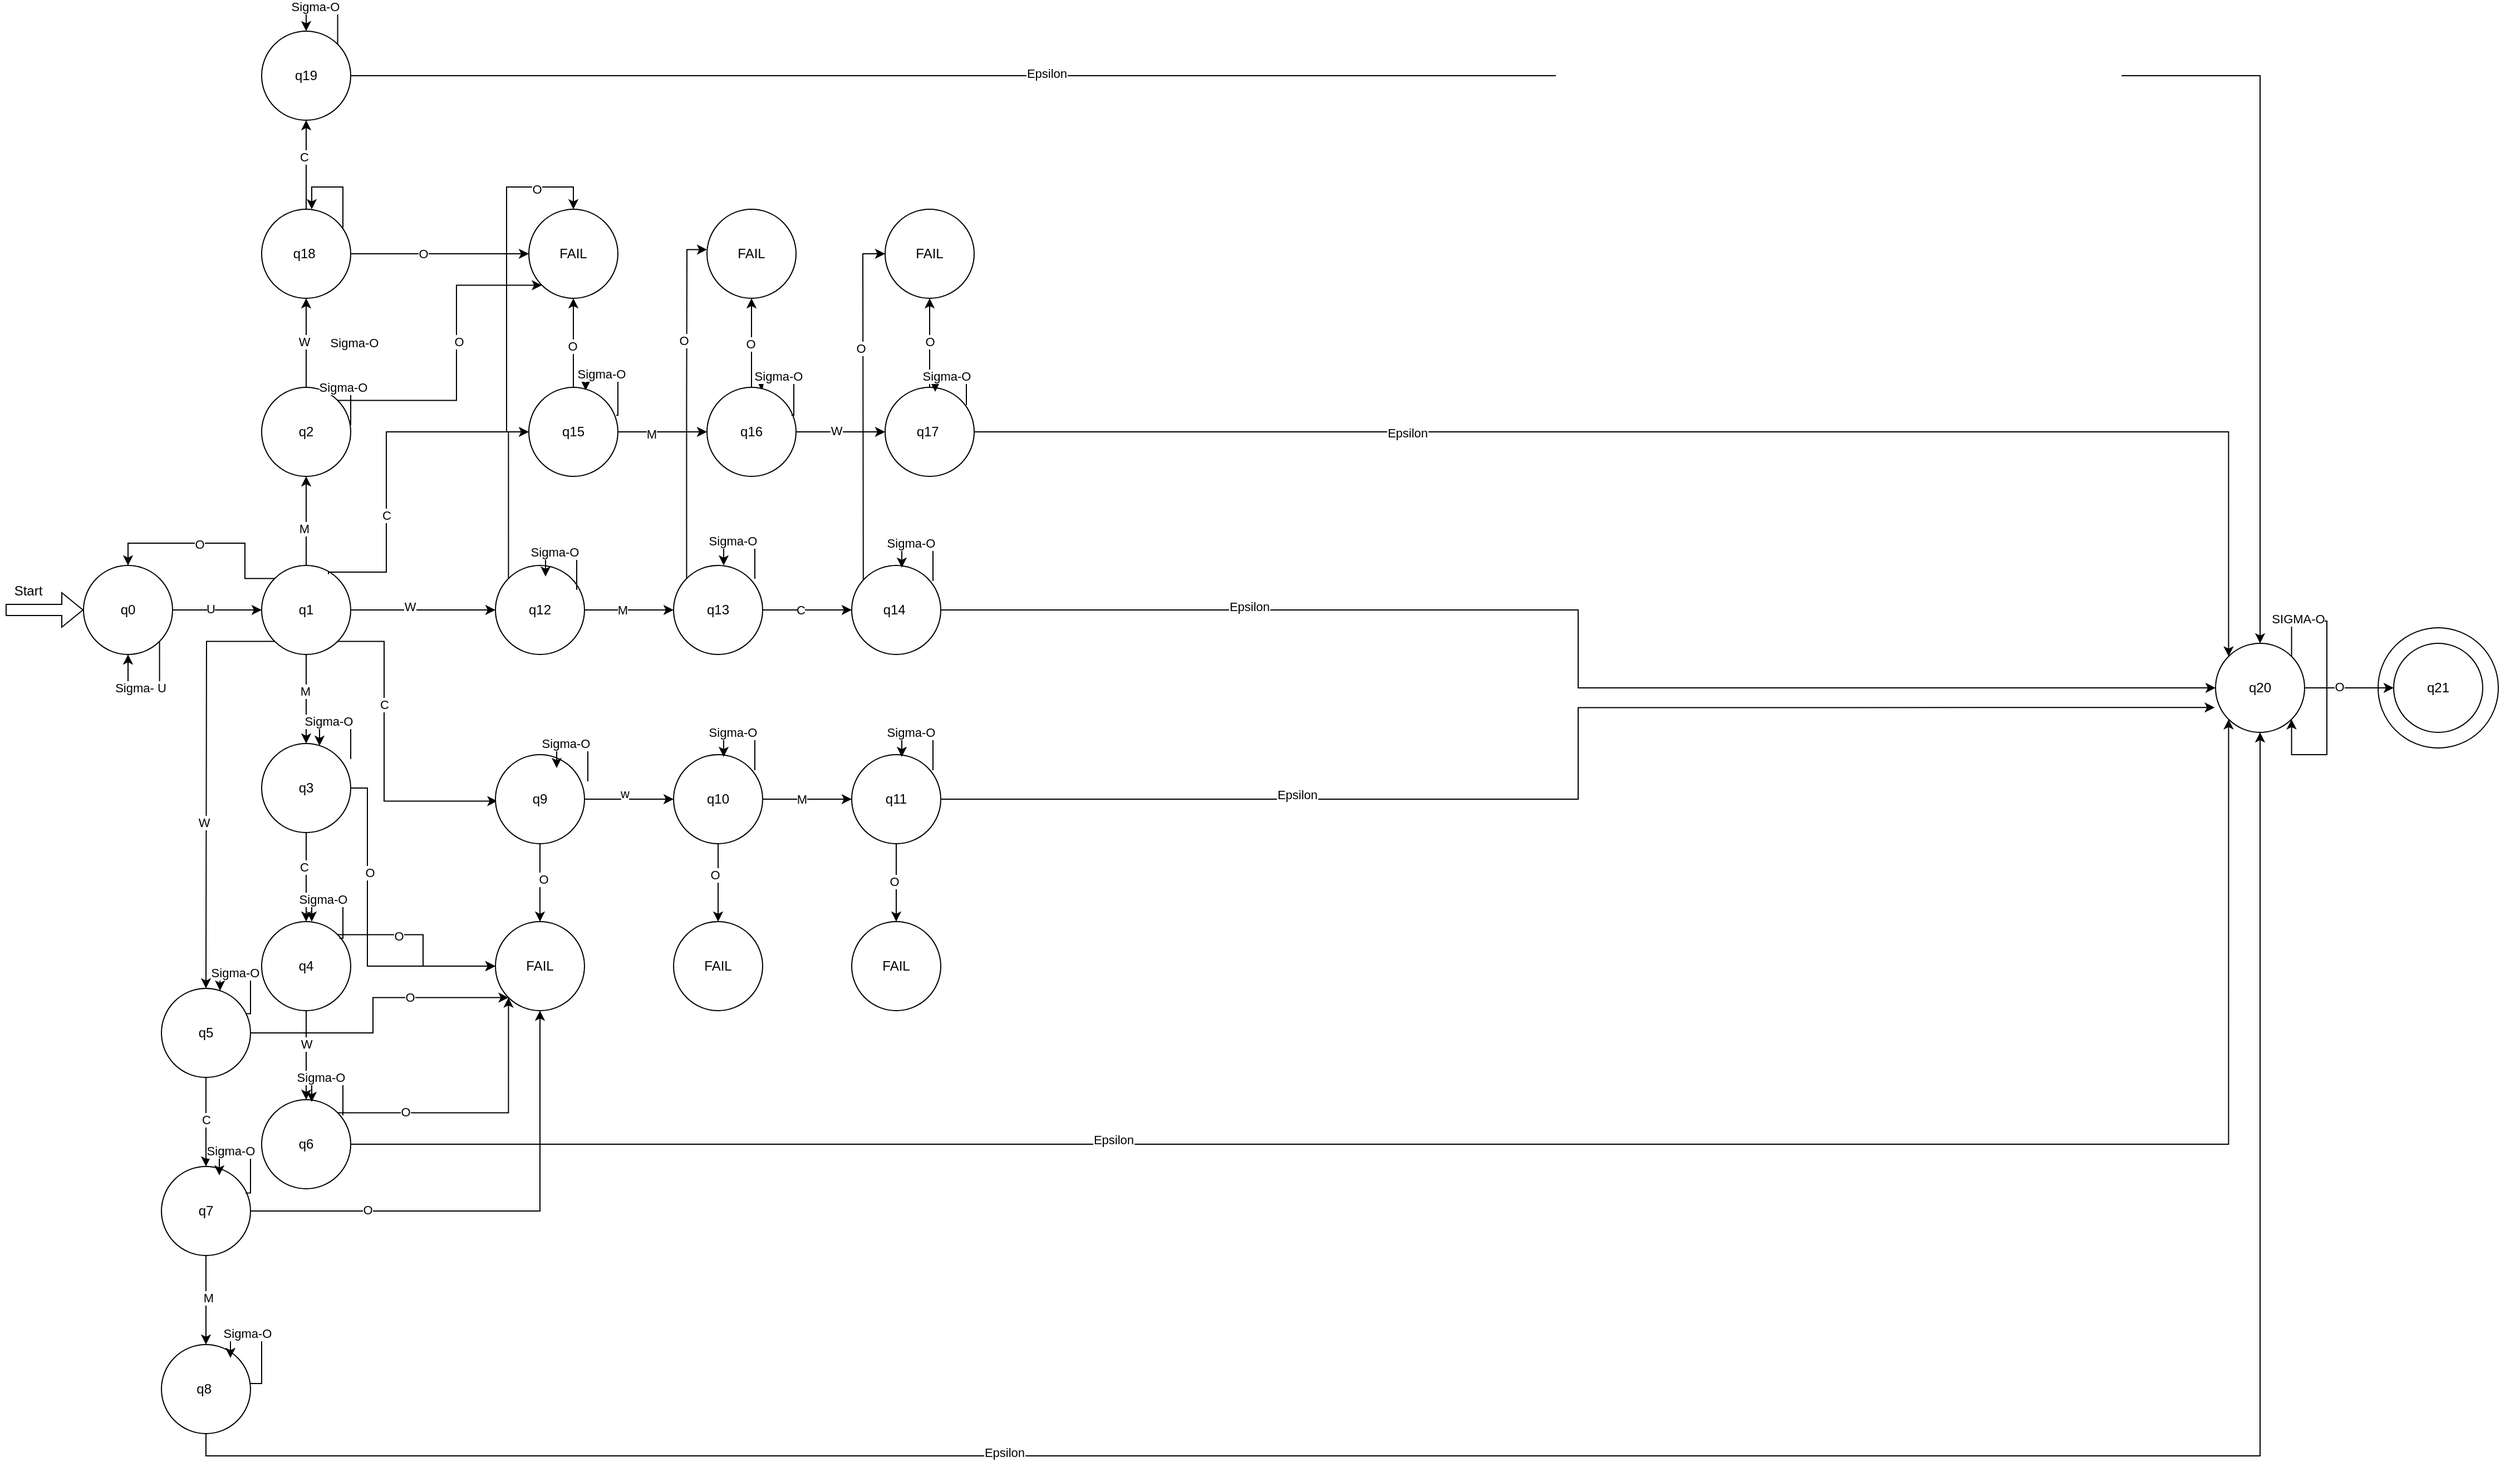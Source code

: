 <mxfile version="21.8.1" type="device">
  <diagram name="Page-1" id="WxhNArQhoEFWM4Mbvrin">
    <mxGraphModel dx="3500" dy="1887" grid="1" gridSize="10" guides="1" tooltips="1" connect="1" arrows="1" fold="1" page="1" pageScale="1" pageWidth="3300" pageHeight="4681" math="0" shadow="0">
      <root>
        <mxCell id="0" />
        <mxCell id="1" parent="0" />
        <mxCell id="iW7-zxRLfLR2xyhtsmo3-79" value="" style="ellipse;whiteSpace=wrap;html=1;" vertex="1" parent="1">
          <mxGeometry x="2646" y="906" width="108" height="108" as="geometry" />
        </mxCell>
        <mxCell id="iW7-zxRLfLR2xyhtsmo3-5" value="" style="edgeStyle=orthogonalEdgeStyle;rounded=0;orthogonalLoop=1;jettySize=auto;html=1;" edge="1" parent="1" source="iW7-zxRLfLR2xyhtsmo3-1" target="iW7-zxRLfLR2xyhtsmo3-4">
          <mxGeometry relative="1" as="geometry" />
        </mxCell>
        <mxCell id="iW7-zxRLfLR2xyhtsmo3-6" value="U" style="edgeLabel;html=1;align=center;verticalAlign=middle;resizable=0;points=[];" vertex="1" connectable="0" parent="iW7-zxRLfLR2xyhtsmo3-5">
          <mxGeometry x="-0.167" y="1" relative="1" as="geometry">
            <mxPoint as="offset" />
          </mxGeometry>
        </mxCell>
        <mxCell id="iW7-zxRLfLR2xyhtsmo3-1" value="q0" style="ellipse;whiteSpace=wrap;html=1;aspect=fixed;" vertex="1" parent="1">
          <mxGeometry x="585" y="850" width="80" height="80" as="geometry" />
        </mxCell>
        <mxCell id="iW7-zxRLfLR2xyhtsmo3-2" value="" style="shape=flexArrow;endArrow=classic;html=1;rounded=0;" edge="1" parent="1">
          <mxGeometry width="50" height="50" relative="1" as="geometry">
            <mxPoint x="515" y="890" as="sourcePoint" />
            <mxPoint x="585" y="890" as="targetPoint" />
          </mxGeometry>
        </mxCell>
        <mxCell id="iW7-zxRLfLR2xyhtsmo3-3" value="Start" style="text;html=1;align=center;verticalAlign=middle;resizable=0;points=[];autosize=1;strokeColor=none;fillColor=none;" vertex="1" parent="1">
          <mxGeometry x="510" y="858" width="50" height="30" as="geometry" />
        </mxCell>
        <mxCell id="iW7-zxRLfLR2xyhtsmo3-9" value="" style="edgeStyle=orthogonalEdgeStyle;rounded=0;orthogonalLoop=1;jettySize=auto;html=1;" edge="1" parent="1" source="iW7-zxRLfLR2xyhtsmo3-4" target="iW7-zxRLfLR2xyhtsmo3-8">
          <mxGeometry relative="1" as="geometry" />
        </mxCell>
        <mxCell id="iW7-zxRLfLR2xyhtsmo3-10" value="M" style="edgeLabel;html=1;align=center;verticalAlign=middle;resizable=0;points=[];" vertex="1" connectable="0" parent="iW7-zxRLfLR2xyhtsmo3-9">
          <mxGeometry x="-0.167" y="2" relative="1" as="geometry">
            <mxPoint as="offset" />
          </mxGeometry>
        </mxCell>
        <mxCell id="iW7-zxRLfLR2xyhtsmo3-12" value="" style="edgeStyle=orthogonalEdgeStyle;rounded=0;orthogonalLoop=1;jettySize=auto;html=1;" edge="1" parent="1" source="iW7-zxRLfLR2xyhtsmo3-4" target="iW7-zxRLfLR2xyhtsmo3-11">
          <mxGeometry relative="1" as="geometry" />
        </mxCell>
        <mxCell id="iW7-zxRLfLR2xyhtsmo3-13" value="M" style="edgeLabel;html=1;align=center;verticalAlign=middle;resizable=0;points=[];" vertex="1" connectable="0" parent="iW7-zxRLfLR2xyhtsmo3-12">
          <mxGeometry x="-0.175" y="-1" relative="1" as="geometry">
            <mxPoint as="offset" />
          </mxGeometry>
        </mxCell>
        <mxCell id="iW7-zxRLfLR2xyhtsmo3-14" style="edgeStyle=orthogonalEdgeStyle;rounded=0;orthogonalLoop=1;jettySize=auto;html=1;exitX=1;exitY=1;exitDx=0;exitDy=0;" edge="1" parent="1" source="iW7-zxRLfLR2xyhtsmo3-4">
          <mxGeometry relative="1" as="geometry">
            <mxPoint x="956.72" y="1061.72" as="targetPoint" />
            <mxPoint x="895.004" y="970.004" as="sourcePoint" />
            <Array as="points">
              <mxPoint x="855" y="918" />
              <mxPoint x="855" y="1062" />
            </Array>
          </mxGeometry>
        </mxCell>
        <mxCell id="iW7-zxRLfLR2xyhtsmo3-15" value="C" style="edgeLabel;html=1;align=center;verticalAlign=middle;resizable=0;points=[];" vertex="1" connectable="0" parent="iW7-zxRLfLR2xyhtsmo3-14">
          <mxGeometry x="-0.316" relative="1" as="geometry">
            <mxPoint as="offset" />
          </mxGeometry>
        </mxCell>
        <mxCell id="iW7-zxRLfLR2xyhtsmo3-20" style="edgeStyle=orthogonalEdgeStyle;rounded=0;orthogonalLoop=1;jettySize=auto;html=1;exitX=1;exitY=0.5;exitDx=0;exitDy=0;" edge="1" parent="1" source="iW7-zxRLfLR2xyhtsmo3-4">
          <mxGeometry relative="1" as="geometry">
            <mxPoint x="955" y="890" as="targetPoint" />
          </mxGeometry>
        </mxCell>
        <mxCell id="iW7-zxRLfLR2xyhtsmo3-21" value="W" style="edgeLabel;html=1;align=center;verticalAlign=middle;resizable=0;points=[];" vertex="1" connectable="0" parent="iW7-zxRLfLR2xyhtsmo3-20">
          <mxGeometry x="-0.185" y="3" relative="1" as="geometry">
            <mxPoint as="offset" />
          </mxGeometry>
        </mxCell>
        <mxCell id="iW7-zxRLfLR2xyhtsmo3-23" style="edgeStyle=orthogonalEdgeStyle;rounded=0;orthogonalLoop=1;jettySize=auto;html=1;exitX=0;exitY=1;exitDx=0;exitDy=0;" edge="1" parent="1" source="iW7-zxRLfLR2xyhtsmo3-4">
          <mxGeometry relative="1" as="geometry">
            <mxPoint x="695" y="1230" as="targetPoint" />
          </mxGeometry>
        </mxCell>
        <mxCell id="iW7-zxRLfLR2xyhtsmo3-25" value="W" style="edgeLabel;html=1;align=center;verticalAlign=middle;resizable=0;points=[];" vertex="1" connectable="0" parent="iW7-zxRLfLR2xyhtsmo3-23">
          <mxGeometry x="0.2" y="-2" relative="1" as="geometry">
            <mxPoint as="offset" />
          </mxGeometry>
        </mxCell>
        <mxCell id="iW7-zxRLfLR2xyhtsmo3-96" style="edgeStyle=orthogonalEdgeStyle;rounded=0;orthogonalLoop=1;jettySize=auto;html=1;exitX=0;exitY=0;exitDx=0;exitDy=0;entryX=0.5;entryY=0;entryDx=0;entryDy=0;" edge="1" parent="1" source="iW7-zxRLfLR2xyhtsmo3-4" target="iW7-zxRLfLR2xyhtsmo3-1">
          <mxGeometry relative="1" as="geometry">
            <Array as="points">
              <mxPoint x="730" y="862" />
              <mxPoint x="730" y="830" />
              <mxPoint x="625" y="830" />
            </Array>
          </mxGeometry>
        </mxCell>
        <mxCell id="iW7-zxRLfLR2xyhtsmo3-97" value="O" style="edgeLabel;html=1;align=center;verticalAlign=middle;resizable=0;points=[];" vertex="1" connectable="0" parent="iW7-zxRLfLR2xyhtsmo3-96">
          <mxGeometry x="0.083" y="1" relative="1" as="geometry">
            <mxPoint as="offset" />
          </mxGeometry>
        </mxCell>
        <mxCell id="iW7-zxRLfLR2xyhtsmo3-4" value="q1" style="ellipse;whiteSpace=wrap;html=1;" vertex="1" parent="1">
          <mxGeometry x="745" y="850" width="80" height="80" as="geometry" />
        </mxCell>
        <mxCell id="iW7-zxRLfLR2xyhtsmo3-45" value="" style="edgeStyle=orthogonalEdgeStyle;rounded=0;orthogonalLoop=1;jettySize=auto;html=1;" edge="1" parent="1" source="iW7-zxRLfLR2xyhtsmo3-8" target="iW7-zxRLfLR2xyhtsmo3-44">
          <mxGeometry relative="1" as="geometry" />
        </mxCell>
        <mxCell id="iW7-zxRLfLR2xyhtsmo3-46" value="W" style="edgeLabel;html=1;align=center;verticalAlign=middle;resizable=0;points=[];" vertex="1" connectable="0" parent="iW7-zxRLfLR2xyhtsmo3-45">
          <mxGeometry x="0.031" y="2" relative="1" as="geometry">
            <mxPoint as="offset" />
          </mxGeometry>
        </mxCell>
        <mxCell id="iW7-zxRLfLR2xyhtsmo3-107" style="edgeStyle=orthogonalEdgeStyle;rounded=0;orthogonalLoop=1;jettySize=auto;html=1;exitX=1;exitY=0;exitDx=0;exitDy=0;entryX=0;entryY=1;entryDx=0;entryDy=0;" edge="1" parent="1" source="iW7-zxRLfLR2xyhtsmo3-8" target="iW7-zxRLfLR2xyhtsmo3-104">
          <mxGeometry relative="1" as="geometry">
            <Array as="points">
              <mxPoint x="920" y="702" />
              <mxPoint x="920" y="598" />
            </Array>
          </mxGeometry>
        </mxCell>
        <mxCell id="iW7-zxRLfLR2xyhtsmo3-108" value="O" style="edgeLabel;html=1;align=center;verticalAlign=middle;resizable=0;points=[];" vertex="1" connectable="0" parent="iW7-zxRLfLR2xyhtsmo3-107">
          <mxGeometry x="0.114" y="-2" relative="1" as="geometry">
            <mxPoint as="offset" />
          </mxGeometry>
        </mxCell>
        <mxCell id="iW7-zxRLfLR2xyhtsmo3-8" value="q2" style="ellipse;whiteSpace=wrap;html=1;" vertex="1" parent="1">
          <mxGeometry x="745" y="690" width="80" height="80" as="geometry" />
        </mxCell>
        <mxCell id="iW7-zxRLfLR2xyhtsmo3-39" value="" style="edgeStyle=orthogonalEdgeStyle;rounded=0;orthogonalLoop=1;jettySize=auto;html=1;" edge="1" parent="1" source="iW7-zxRLfLR2xyhtsmo3-11" target="iW7-zxRLfLR2xyhtsmo3-38">
          <mxGeometry relative="1" as="geometry" />
        </mxCell>
        <mxCell id="iW7-zxRLfLR2xyhtsmo3-40" value="C" style="edgeLabel;html=1;align=center;verticalAlign=middle;resizable=0;points=[];" vertex="1" connectable="0" parent="iW7-zxRLfLR2xyhtsmo3-39">
          <mxGeometry x="-0.225" y="-2" relative="1" as="geometry">
            <mxPoint as="offset" />
          </mxGeometry>
        </mxCell>
        <mxCell id="iW7-zxRLfLR2xyhtsmo3-86" style="edgeStyle=orthogonalEdgeStyle;rounded=0;orthogonalLoop=1;jettySize=auto;html=1;exitX=1;exitY=0.5;exitDx=0;exitDy=0;entryX=0;entryY=0.5;entryDx=0;entryDy=0;" edge="1" parent="1" source="iW7-zxRLfLR2xyhtsmo3-11" target="iW7-zxRLfLR2xyhtsmo3-83">
          <mxGeometry relative="1" as="geometry">
            <Array as="points">
              <mxPoint x="840" y="1050" />
              <mxPoint x="840" y="1210" />
            </Array>
          </mxGeometry>
        </mxCell>
        <mxCell id="iW7-zxRLfLR2xyhtsmo3-87" value="O" style="edgeLabel;html=1;align=center;verticalAlign=middle;resizable=0;points=[];" vertex="1" connectable="0" parent="iW7-zxRLfLR2xyhtsmo3-86">
          <mxGeometry x="-0.373" y="2" relative="1" as="geometry">
            <mxPoint as="offset" />
          </mxGeometry>
        </mxCell>
        <mxCell id="iW7-zxRLfLR2xyhtsmo3-11" value="q3" style="ellipse;whiteSpace=wrap;html=1;" vertex="1" parent="1">
          <mxGeometry x="745" y="1010" width="80" height="80" as="geometry" />
        </mxCell>
        <mxCell id="iW7-zxRLfLR2xyhtsmo3-16" style="edgeStyle=orthogonalEdgeStyle;rounded=0;orthogonalLoop=1;jettySize=auto;html=1;exitX=1;exitY=0;exitDx=0;exitDy=0;" edge="1" parent="1">
          <mxGeometry relative="1" as="geometry">
            <mxPoint x="985" y="730" as="targetPoint" />
            <mxPoint x="805.004" y="857.996" as="sourcePoint" />
            <Array as="points">
              <mxPoint x="805" y="856" />
              <mxPoint x="857" y="856" />
            </Array>
          </mxGeometry>
        </mxCell>
        <mxCell id="iW7-zxRLfLR2xyhtsmo3-17" value="C" style="edgeLabel;html=1;align=center;verticalAlign=middle;resizable=0;points=[];" vertex="1" connectable="0" parent="iW7-zxRLfLR2xyhtsmo3-16">
          <mxGeometry x="-0.316" relative="1" as="geometry">
            <mxPoint as="offset" />
          </mxGeometry>
        </mxCell>
        <mxCell id="iW7-zxRLfLR2xyhtsmo3-51" value="" style="edgeStyle=orthogonalEdgeStyle;rounded=0;orthogonalLoop=1;jettySize=auto;html=1;" edge="1" parent="1" source="iW7-zxRLfLR2xyhtsmo3-18" target="iW7-zxRLfLR2xyhtsmo3-50">
          <mxGeometry relative="1" as="geometry" />
        </mxCell>
        <mxCell id="iW7-zxRLfLR2xyhtsmo3-52" value="M" style="edgeLabel;html=1;align=center;verticalAlign=middle;resizable=0;points=[];" vertex="1" connectable="0" parent="iW7-zxRLfLR2xyhtsmo3-51">
          <mxGeometry x="-0.253" y="-2" relative="1" as="geometry">
            <mxPoint as="offset" />
          </mxGeometry>
        </mxCell>
        <mxCell id="iW7-zxRLfLR2xyhtsmo3-111" style="edgeStyle=orthogonalEdgeStyle;rounded=0;orthogonalLoop=1;jettySize=auto;html=1;exitX=0.5;exitY=0;exitDx=0;exitDy=0;entryX=0.5;entryY=1;entryDx=0;entryDy=0;" edge="1" parent="1" source="iW7-zxRLfLR2xyhtsmo3-18" target="iW7-zxRLfLR2xyhtsmo3-104">
          <mxGeometry relative="1" as="geometry" />
        </mxCell>
        <mxCell id="iW7-zxRLfLR2xyhtsmo3-112" value="O" style="edgeLabel;html=1;align=center;verticalAlign=middle;resizable=0;points=[];" vertex="1" connectable="0" parent="iW7-zxRLfLR2xyhtsmo3-111">
          <mxGeometry x="-0.058" y="1" relative="1" as="geometry">
            <mxPoint as="offset" />
          </mxGeometry>
        </mxCell>
        <mxCell id="iW7-zxRLfLR2xyhtsmo3-18" value="q15" style="ellipse;whiteSpace=wrap;html=1;" vertex="1" parent="1">
          <mxGeometry x="985" y="690" width="80" height="80" as="geometry" />
        </mxCell>
        <mxCell id="iW7-zxRLfLR2xyhtsmo3-57" value="" style="edgeStyle=orthogonalEdgeStyle;rounded=0;orthogonalLoop=1;jettySize=auto;html=1;" edge="1" parent="1" source="iW7-zxRLfLR2xyhtsmo3-19" target="iW7-zxRLfLR2xyhtsmo3-56">
          <mxGeometry relative="1" as="geometry" />
        </mxCell>
        <mxCell id="iW7-zxRLfLR2xyhtsmo3-58" value="w" style="edgeLabel;html=1;align=center;verticalAlign=middle;resizable=0;points=[];" vertex="1" connectable="0" parent="iW7-zxRLfLR2xyhtsmo3-57">
          <mxGeometry x="-0.097" y="5" relative="1" as="geometry">
            <mxPoint as="offset" />
          </mxGeometry>
        </mxCell>
        <mxCell id="iW7-zxRLfLR2xyhtsmo3-98" style="edgeStyle=orthogonalEdgeStyle;rounded=0;orthogonalLoop=1;jettySize=auto;html=1;exitX=0.5;exitY=1;exitDx=0;exitDy=0;entryX=0.5;entryY=0;entryDx=0;entryDy=0;" edge="1" parent="1" source="iW7-zxRLfLR2xyhtsmo3-19" target="iW7-zxRLfLR2xyhtsmo3-83">
          <mxGeometry relative="1" as="geometry" />
        </mxCell>
        <mxCell id="iW7-zxRLfLR2xyhtsmo3-101" value="O" style="edgeLabel;html=1;align=center;verticalAlign=middle;resizable=0;points=[];" vertex="1" connectable="0" parent="iW7-zxRLfLR2xyhtsmo3-98">
          <mxGeometry x="-0.095" y="3" relative="1" as="geometry">
            <mxPoint as="offset" />
          </mxGeometry>
        </mxCell>
        <mxCell id="iW7-zxRLfLR2xyhtsmo3-19" value="q9" style="ellipse;whiteSpace=wrap;html=1;" vertex="1" parent="1">
          <mxGeometry x="955" y="1020" width="80" height="80" as="geometry" />
        </mxCell>
        <mxCell id="iW7-zxRLfLR2xyhtsmo3-27" value="" style="edgeStyle=orthogonalEdgeStyle;rounded=0;orthogonalLoop=1;jettySize=auto;html=1;" edge="1" parent="1" source="iW7-zxRLfLR2xyhtsmo3-22" target="iW7-zxRLfLR2xyhtsmo3-26">
          <mxGeometry relative="1" as="geometry" />
        </mxCell>
        <mxCell id="iW7-zxRLfLR2xyhtsmo3-30" value="M" style="edgeLabel;html=1;align=center;verticalAlign=middle;resizable=0;points=[];" vertex="1" connectable="0" parent="iW7-zxRLfLR2xyhtsmo3-27">
          <mxGeometry x="-0.166" relative="1" as="geometry">
            <mxPoint as="offset" />
          </mxGeometry>
        </mxCell>
        <mxCell id="iW7-zxRLfLR2xyhtsmo3-119" style="edgeStyle=orthogonalEdgeStyle;rounded=0;orthogonalLoop=1;jettySize=auto;html=1;exitX=0;exitY=0;exitDx=0;exitDy=0;entryX=0.5;entryY=0;entryDx=0;entryDy=0;" edge="1" parent="1" source="iW7-zxRLfLR2xyhtsmo3-22" target="iW7-zxRLfLR2xyhtsmo3-104">
          <mxGeometry relative="1" as="geometry" />
        </mxCell>
        <mxCell id="iW7-zxRLfLR2xyhtsmo3-120" value="O" style="edgeLabel;html=1;align=center;verticalAlign=middle;resizable=0;points=[];" vertex="1" connectable="0" parent="iW7-zxRLfLR2xyhtsmo3-119">
          <mxGeometry x="0.754" y="-2" relative="1" as="geometry">
            <mxPoint as="offset" />
          </mxGeometry>
        </mxCell>
        <mxCell id="iW7-zxRLfLR2xyhtsmo3-22" value="q12" style="ellipse;whiteSpace=wrap;html=1;" vertex="1" parent="1">
          <mxGeometry x="955" y="850" width="80" height="80" as="geometry" />
        </mxCell>
        <mxCell id="iW7-zxRLfLR2xyhtsmo3-33" value="" style="edgeStyle=orthogonalEdgeStyle;rounded=0;orthogonalLoop=1;jettySize=auto;html=1;" edge="1" parent="1" source="iW7-zxRLfLR2xyhtsmo3-24" target="iW7-zxRLfLR2xyhtsmo3-32">
          <mxGeometry relative="1" as="geometry" />
        </mxCell>
        <mxCell id="iW7-zxRLfLR2xyhtsmo3-34" value="C" style="edgeLabel;html=1;align=center;verticalAlign=middle;resizable=0;points=[];" vertex="1" connectable="0" parent="iW7-zxRLfLR2xyhtsmo3-33">
          <mxGeometry x="-0.057" relative="1" as="geometry">
            <mxPoint as="offset" />
          </mxGeometry>
        </mxCell>
        <mxCell id="iW7-zxRLfLR2xyhtsmo3-92" style="edgeStyle=orthogonalEdgeStyle;rounded=0;orthogonalLoop=1;jettySize=auto;html=1;exitX=1;exitY=0.5;exitDx=0;exitDy=0;entryX=0;entryY=1;entryDx=0;entryDy=0;" edge="1" parent="1" source="iW7-zxRLfLR2xyhtsmo3-24" target="iW7-zxRLfLR2xyhtsmo3-83">
          <mxGeometry relative="1" as="geometry" />
        </mxCell>
        <mxCell id="iW7-zxRLfLR2xyhtsmo3-93" value="O" style="edgeLabel;html=1;align=center;verticalAlign=middle;resizable=0;points=[];" vertex="1" connectable="0" parent="iW7-zxRLfLR2xyhtsmo3-92">
          <mxGeometry x="0.325" y="1" relative="1" as="geometry">
            <mxPoint as="offset" />
          </mxGeometry>
        </mxCell>
        <mxCell id="iW7-zxRLfLR2xyhtsmo3-24" value="q5" style="ellipse;whiteSpace=wrap;html=1;" vertex="1" parent="1">
          <mxGeometry x="655" y="1230" width="80" height="80" as="geometry" />
        </mxCell>
        <mxCell id="iW7-zxRLfLR2xyhtsmo3-29" value="" style="edgeStyle=orthogonalEdgeStyle;rounded=0;orthogonalLoop=1;jettySize=auto;html=1;" edge="1" parent="1" source="iW7-zxRLfLR2xyhtsmo3-26" target="iW7-zxRLfLR2xyhtsmo3-28">
          <mxGeometry relative="1" as="geometry" />
        </mxCell>
        <mxCell id="iW7-zxRLfLR2xyhtsmo3-31" value="C" style="edgeLabel;html=1;align=center;verticalAlign=middle;resizable=0;points=[];" vertex="1" connectable="0" parent="iW7-zxRLfLR2xyhtsmo3-29">
          <mxGeometry x="-0.148" relative="1" as="geometry">
            <mxPoint as="offset" />
          </mxGeometry>
        </mxCell>
        <mxCell id="iW7-zxRLfLR2xyhtsmo3-118" style="edgeStyle=orthogonalEdgeStyle;rounded=0;orthogonalLoop=1;jettySize=auto;html=1;exitX=0;exitY=0;exitDx=0;exitDy=0;entryX=0;entryY=0.5;entryDx=0;entryDy=0;" edge="1" parent="1" source="iW7-zxRLfLR2xyhtsmo3-26">
          <mxGeometry relative="1" as="geometry">
            <mxPoint x="1126.716" y="857.996" as="sourcePoint" />
            <mxPoint x="1145" y="566.28" as="targetPoint" />
            <Array as="points">
              <mxPoint x="1127" y="709" />
              <mxPoint x="1127" y="566" />
            </Array>
          </mxGeometry>
        </mxCell>
        <mxCell id="iW7-zxRLfLR2xyhtsmo3-121" value="O" style="edgeLabel;html=1;align=center;verticalAlign=middle;resizable=0;points=[];" vertex="1" connectable="0" parent="iW7-zxRLfLR2xyhtsmo3-118">
          <mxGeometry x="0.362" y="3" relative="1" as="geometry">
            <mxPoint as="offset" />
          </mxGeometry>
        </mxCell>
        <mxCell id="iW7-zxRLfLR2xyhtsmo3-26" value="q13" style="ellipse;whiteSpace=wrap;html=1;" vertex="1" parent="1">
          <mxGeometry x="1115" y="850" width="80" height="80" as="geometry" />
        </mxCell>
        <mxCell id="iW7-zxRLfLR2xyhtsmo3-68" style="edgeStyle=orthogonalEdgeStyle;rounded=0;orthogonalLoop=1;jettySize=auto;html=1;exitX=1;exitY=0.5;exitDx=0;exitDy=0;entryX=0;entryY=0.5;entryDx=0;entryDy=0;" edge="1" parent="1" source="iW7-zxRLfLR2xyhtsmo3-28" target="iW7-zxRLfLR2xyhtsmo3-62">
          <mxGeometry relative="1" as="geometry" />
        </mxCell>
        <mxCell id="iW7-zxRLfLR2xyhtsmo3-73" value="Epsilon" style="edgeLabel;html=1;align=center;verticalAlign=middle;resizable=0;points=[];" vertex="1" connectable="0" parent="iW7-zxRLfLR2xyhtsmo3-68">
          <mxGeometry x="-0.544" y="3" relative="1" as="geometry">
            <mxPoint as="offset" />
          </mxGeometry>
        </mxCell>
        <mxCell id="iW7-zxRLfLR2xyhtsmo3-117" style="edgeStyle=orthogonalEdgeStyle;rounded=0;orthogonalLoop=1;jettySize=auto;html=1;exitX=0.13;exitY=0.162;exitDx=0;exitDy=0;entryX=0;entryY=0.5;entryDx=0;entryDy=0;exitPerimeter=0;" edge="1" parent="1" source="iW7-zxRLfLR2xyhtsmo3-28" target="iW7-zxRLfLR2xyhtsmo3-106">
          <mxGeometry relative="1" as="geometry">
            <Array as="points">
              <mxPoint x="1285" y="865" />
              <mxPoint x="1285" y="865" />
              <mxPoint x="1285" y="570" />
            </Array>
          </mxGeometry>
        </mxCell>
        <mxCell id="iW7-zxRLfLR2xyhtsmo3-122" value="O" style="edgeLabel;html=1;align=center;verticalAlign=middle;resizable=0;points=[];" vertex="1" connectable="0" parent="iW7-zxRLfLR2xyhtsmo3-117">
          <mxGeometry x="0.338" y="2" relative="1" as="geometry">
            <mxPoint as="offset" />
          </mxGeometry>
        </mxCell>
        <mxCell id="iW7-zxRLfLR2xyhtsmo3-28" value="q14&amp;nbsp;" style="ellipse;whiteSpace=wrap;html=1;" vertex="1" parent="1">
          <mxGeometry x="1275" y="850" width="80" height="80" as="geometry" />
        </mxCell>
        <mxCell id="iW7-zxRLfLR2xyhtsmo3-36" value="" style="edgeStyle=orthogonalEdgeStyle;rounded=0;orthogonalLoop=1;jettySize=auto;html=1;" edge="1" parent="1" source="iW7-zxRLfLR2xyhtsmo3-32" target="iW7-zxRLfLR2xyhtsmo3-35">
          <mxGeometry relative="1" as="geometry" />
        </mxCell>
        <mxCell id="iW7-zxRLfLR2xyhtsmo3-37" value="M" style="edgeLabel;html=1;align=center;verticalAlign=middle;resizable=0;points=[];" vertex="1" connectable="0" parent="iW7-zxRLfLR2xyhtsmo3-36">
          <mxGeometry x="-0.052" y="2" relative="1" as="geometry">
            <mxPoint as="offset" />
          </mxGeometry>
        </mxCell>
        <mxCell id="iW7-zxRLfLR2xyhtsmo3-94" style="edgeStyle=orthogonalEdgeStyle;rounded=0;orthogonalLoop=1;jettySize=auto;html=1;exitX=1;exitY=0.5;exitDx=0;exitDy=0;entryX=0.5;entryY=1;entryDx=0;entryDy=0;" edge="1" parent="1" source="iW7-zxRLfLR2xyhtsmo3-32" target="iW7-zxRLfLR2xyhtsmo3-83">
          <mxGeometry relative="1" as="geometry" />
        </mxCell>
        <mxCell id="iW7-zxRLfLR2xyhtsmo3-95" value="O" style="edgeLabel;html=1;align=center;verticalAlign=middle;resizable=0;points=[];" vertex="1" connectable="0" parent="iW7-zxRLfLR2xyhtsmo3-94">
          <mxGeometry x="-0.526" y="1" relative="1" as="geometry">
            <mxPoint as="offset" />
          </mxGeometry>
        </mxCell>
        <mxCell id="iW7-zxRLfLR2xyhtsmo3-32" value="q7" style="ellipse;whiteSpace=wrap;html=1;" vertex="1" parent="1">
          <mxGeometry x="655" y="1390" width="80" height="80" as="geometry" />
        </mxCell>
        <mxCell id="iW7-zxRLfLR2xyhtsmo3-64" style="edgeStyle=orthogonalEdgeStyle;rounded=0;orthogonalLoop=1;jettySize=auto;html=1;exitX=0.5;exitY=1;exitDx=0;exitDy=0;entryX=0.5;entryY=1;entryDx=0;entryDy=0;" edge="1" parent="1" source="iW7-zxRLfLR2xyhtsmo3-35" target="iW7-zxRLfLR2xyhtsmo3-62">
          <mxGeometry relative="1" as="geometry" />
        </mxCell>
        <mxCell id="iW7-zxRLfLR2xyhtsmo3-72" value="Epsilon" style="edgeLabel;html=1;align=center;verticalAlign=middle;resizable=0;points=[];" vertex="1" connectable="0" parent="iW7-zxRLfLR2xyhtsmo3-64">
          <mxGeometry x="-0.414" y="3" relative="1" as="geometry">
            <mxPoint as="offset" />
          </mxGeometry>
        </mxCell>
        <mxCell id="iW7-zxRLfLR2xyhtsmo3-35" value="q8&amp;nbsp;" style="ellipse;whiteSpace=wrap;html=1;" vertex="1" parent="1">
          <mxGeometry x="655" y="1550" width="80" height="80" as="geometry" />
        </mxCell>
        <mxCell id="iW7-zxRLfLR2xyhtsmo3-42" value="" style="edgeStyle=orthogonalEdgeStyle;rounded=0;orthogonalLoop=1;jettySize=auto;html=1;" edge="1" parent="1" source="iW7-zxRLfLR2xyhtsmo3-38" target="iW7-zxRLfLR2xyhtsmo3-41">
          <mxGeometry relative="1" as="geometry" />
        </mxCell>
        <mxCell id="iW7-zxRLfLR2xyhtsmo3-43" value="W" style="edgeLabel;html=1;align=center;verticalAlign=middle;resizable=0;points=[];" vertex="1" connectable="0" parent="iW7-zxRLfLR2xyhtsmo3-42">
          <mxGeometry x="-0.245" relative="1" as="geometry">
            <mxPoint as="offset" />
          </mxGeometry>
        </mxCell>
        <mxCell id="iW7-zxRLfLR2xyhtsmo3-88" style="edgeStyle=orthogonalEdgeStyle;rounded=0;orthogonalLoop=1;jettySize=auto;html=1;exitX=1;exitY=0;exitDx=0;exitDy=0;" edge="1" parent="1" source="iW7-zxRLfLR2xyhtsmo3-38" target="iW7-zxRLfLR2xyhtsmo3-83">
          <mxGeometry relative="1" as="geometry" />
        </mxCell>
        <mxCell id="iW7-zxRLfLR2xyhtsmo3-89" value="O" style="edgeLabel;html=1;align=center;verticalAlign=middle;resizable=0;points=[];" vertex="1" connectable="0" parent="iW7-zxRLfLR2xyhtsmo3-88">
          <mxGeometry x="-0.366" y="-1" relative="1" as="geometry">
            <mxPoint as="offset" />
          </mxGeometry>
        </mxCell>
        <mxCell id="iW7-zxRLfLR2xyhtsmo3-38" value="q4" style="ellipse;whiteSpace=wrap;html=1;" vertex="1" parent="1">
          <mxGeometry x="745" y="1170" width="80" height="80" as="geometry" />
        </mxCell>
        <mxCell id="iW7-zxRLfLR2xyhtsmo3-66" style="edgeStyle=orthogonalEdgeStyle;rounded=0;orthogonalLoop=1;jettySize=auto;html=1;exitX=1;exitY=0.5;exitDx=0;exitDy=0;entryX=0;entryY=1;entryDx=0;entryDy=0;" edge="1" parent="1" source="iW7-zxRLfLR2xyhtsmo3-41" target="iW7-zxRLfLR2xyhtsmo3-62">
          <mxGeometry relative="1" as="geometry" />
        </mxCell>
        <mxCell id="iW7-zxRLfLR2xyhtsmo3-71" value="Epsilon" style="edgeLabel;html=1;align=center;verticalAlign=middle;resizable=0;points=[];" vertex="1" connectable="0" parent="iW7-zxRLfLR2xyhtsmo3-66">
          <mxGeometry x="-0.338" y="4" relative="1" as="geometry">
            <mxPoint as="offset" />
          </mxGeometry>
        </mxCell>
        <mxCell id="iW7-zxRLfLR2xyhtsmo3-90" style="edgeStyle=orthogonalEdgeStyle;rounded=0;orthogonalLoop=1;jettySize=auto;html=1;exitX=1;exitY=0;exitDx=0;exitDy=0;entryX=0;entryY=1;entryDx=0;entryDy=0;" edge="1" parent="1" source="iW7-zxRLfLR2xyhtsmo3-41" target="iW7-zxRLfLR2xyhtsmo3-83">
          <mxGeometry relative="1" as="geometry" />
        </mxCell>
        <mxCell id="iW7-zxRLfLR2xyhtsmo3-91" value="O" style="edgeLabel;html=1;align=center;verticalAlign=middle;resizable=0;points=[];" vertex="1" connectable="0" parent="iW7-zxRLfLR2xyhtsmo3-90">
          <mxGeometry x="-0.53" y="1" relative="1" as="geometry">
            <mxPoint as="offset" />
          </mxGeometry>
        </mxCell>
        <mxCell id="iW7-zxRLfLR2xyhtsmo3-41" value="q6" style="ellipse;whiteSpace=wrap;html=1;" vertex="1" parent="1">
          <mxGeometry x="745" y="1330" width="80" height="80" as="geometry" />
        </mxCell>
        <mxCell id="iW7-zxRLfLR2xyhtsmo3-48" value="" style="edgeStyle=orthogonalEdgeStyle;rounded=0;orthogonalLoop=1;jettySize=auto;html=1;" edge="1" parent="1" source="iW7-zxRLfLR2xyhtsmo3-44" target="iW7-zxRLfLR2xyhtsmo3-47">
          <mxGeometry relative="1" as="geometry" />
        </mxCell>
        <mxCell id="iW7-zxRLfLR2xyhtsmo3-49" value="C" style="edgeLabel;html=1;align=center;verticalAlign=middle;resizable=0;points=[];" vertex="1" connectable="0" parent="iW7-zxRLfLR2xyhtsmo3-48">
          <mxGeometry x="0.171" y="2" relative="1" as="geometry">
            <mxPoint as="offset" />
          </mxGeometry>
        </mxCell>
        <mxCell id="iW7-zxRLfLR2xyhtsmo3-109" style="edgeStyle=orthogonalEdgeStyle;rounded=0;orthogonalLoop=1;jettySize=auto;html=1;exitX=1;exitY=0.5;exitDx=0;exitDy=0;entryX=0;entryY=0.5;entryDx=0;entryDy=0;" edge="1" parent="1" source="iW7-zxRLfLR2xyhtsmo3-44" target="iW7-zxRLfLR2xyhtsmo3-104">
          <mxGeometry relative="1" as="geometry" />
        </mxCell>
        <mxCell id="iW7-zxRLfLR2xyhtsmo3-110" value="O" style="edgeLabel;html=1;align=center;verticalAlign=middle;resizable=0;points=[];" vertex="1" connectable="0" parent="iW7-zxRLfLR2xyhtsmo3-109">
          <mxGeometry x="-0.187" relative="1" as="geometry">
            <mxPoint as="offset" />
          </mxGeometry>
        </mxCell>
        <mxCell id="iW7-zxRLfLR2xyhtsmo3-44" value="q18&amp;nbsp;" style="ellipse;whiteSpace=wrap;html=1;" vertex="1" parent="1">
          <mxGeometry x="745" y="530" width="80" height="80" as="geometry" />
        </mxCell>
        <mxCell id="iW7-zxRLfLR2xyhtsmo3-63" style="edgeStyle=orthogonalEdgeStyle;rounded=0;orthogonalLoop=1;jettySize=auto;html=1;exitX=1;exitY=0.5;exitDx=0;exitDy=0;entryX=0.5;entryY=0;entryDx=0;entryDy=0;" edge="1" parent="1" source="iW7-zxRLfLR2xyhtsmo3-47" target="iW7-zxRLfLR2xyhtsmo3-62">
          <mxGeometry relative="1" as="geometry" />
        </mxCell>
        <mxCell id="iW7-zxRLfLR2xyhtsmo3-75" value="Epsilon" style="edgeLabel;html=1;align=center;verticalAlign=middle;resizable=0;points=[];" vertex="1" connectable="0" parent="iW7-zxRLfLR2xyhtsmo3-63">
          <mxGeometry x="-0.439" y="2" relative="1" as="geometry">
            <mxPoint x="1" as="offset" />
          </mxGeometry>
        </mxCell>
        <mxCell id="iW7-zxRLfLR2xyhtsmo3-47" value="q19" style="ellipse;whiteSpace=wrap;html=1;" vertex="1" parent="1">
          <mxGeometry x="745" y="370" width="80" height="80" as="geometry" />
        </mxCell>
        <mxCell id="iW7-zxRLfLR2xyhtsmo3-54" value="" style="edgeStyle=orthogonalEdgeStyle;rounded=0;orthogonalLoop=1;jettySize=auto;html=1;" edge="1" parent="1" source="iW7-zxRLfLR2xyhtsmo3-50" target="iW7-zxRLfLR2xyhtsmo3-53">
          <mxGeometry relative="1" as="geometry" />
        </mxCell>
        <mxCell id="iW7-zxRLfLR2xyhtsmo3-55" value="W" style="edgeLabel;html=1;align=center;verticalAlign=middle;resizable=0;points=[];" vertex="1" connectable="0" parent="iW7-zxRLfLR2xyhtsmo3-54">
          <mxGeometry x="-0.106" y="1" relative="1" as="geometry">
            <mxPoint as="offset" />
          </mxGeometry>
        </mxCell>
        <mxCell id="iW7-zxRLfLR2xyhtsmo3-113" style="edgeStyle=orthogonalEdgeStyle;rounded=0;orthogonalLoop=1;jettySize=auto;html=1;exitX=0.5;exitY=0;exitDx=0;exitDy=0;entryX=0.5;entryY=1;entryDx=0;entryDy=0;" edge="1" parent="1" source="iW7-zxRLfLR2xyhtsmo3-50" target="iW7-zxRLfLR2xyhtsmo3-105">
          <mxGeometry relative="1" as="geometry" />
        </mxCell>
        <mxCell id="iW7-zxRLfLR2xyhtsmo3-114" value="O" style="edgeLabel;html=1;align=center;verticalAlign=middle;resizable=0;points=[];" vertex="1" connectable="0" parent="iW7-zxRLfLR2xyhtsmo3-113">
          <mxGeometry x="-0.017" y="1" relative="1" as="geometry">
            <mxPoint as="offset" />
          </mxGeometry>
        </mxCell>
        <mxCell id="iW7-zxRLfLR2xyhtsmo3-50" value="q16" style="ellipse;whiteSpace=wrap;html=1;" vertex="1" parent="1">
          <mxGeometry x="1145" y="690" width="80" height="80" as="geometry" />
        </mxCell>
        <mxCell id="iW7-zxRLfLR2xyhtsmo3-67" style="edgeStyle=orthogonalEdgeStyle;rounded=0;orthogonalLoop=1;jettySize=auto;html=1;exitX=1;exitY=0.5;exitDx=0;exitDy=0;entryX=0;entryY=0;entryDx=0;entryDy=0;" edge="1" parent="1" source="iW7-zxRLfLR2xyhtsmo3-53" target="iW7-zxRLfLR2xyhtsmo3-62">
          <mxGeometry relative="1" as="geometry" />
        </mxCell>
        <mxCell id="iW7-zxRLfLR2xyhtsmo3-74" value="Epsilon" style="edgeLabel;html=1;align=center;verticalAlign=middle;resizable=0;points=[];" vertex="1" connectable="0" parent="iW7-zxRLfLR2xyhtsmo3-67">
          <mxGeometry x="-0.414" y="-1" relative="1" as="geometry">
            <mxPoint as="offset" />
          </mxGeometry>
        </mxCell>
        <mxCell id="iW7-zxRLfLR2xyhtsmo3-115" style="edgeStyle=orthogonalEdgeStyle;rounded=0;orthogonalLoop=1;jettySize=auto;html=1;exitX=0.5;exitY=0;exitDx=0;exitDy=0;entryX=0.5;entryY=1;entryDx=0;entryDy=0;" edge="1" parent="1" source="iW7-zxRLfLR2xyhtsmo3-53" target="iW7-zxRLfLR2xyhtsmo3-106">
          <mxGeometry relative="1" as="geometry" />
        </mxCell>
        <mxCell id="iW7-zxRLfLR2xyhtsmo3-116" value="O" style="edgeLabel;html=1;align=center;verticalAlign=middle;resizable=0;points=[];" vertex="1" connectable="0" parent="iW7-zxRLfLR2xyhtsmo3-115">
          <mxGeometry x="0.025" relative="1" as="geometry">
            <mxPoint as="offset" />
          </mxGeometry>
        </mxCell>
        <mxCell id="iW7-zxRLfLR2xyhtsmo3-53" value="q17&amp;nbsp;" style="ellipse;whiteSpace=wrap;html=1;" vertex="1" parent="1">
          <mxGeometry x="1305" y="690" width="80" height="80" as="geometry" />
        </mxCell>
        <mxCell id="iW7-zxRLfLR2xyhtsmo3-60" value="" style="edgeStyle=orthogonalEdgeStyle;rounded=0;orthogonalLoop=1;jettySize=auto;html=1;" edge="1" parent="1" source="iW7-zxRLfLR2xyhtsmo3-56" target="iW7-zxRLfLR2xyhtsmo3-59">
          <mxGeometry relative="1" as="geometry" />
        </mxCell>
        <mxCell id="iW7-zxRLfLR2xyhtsmo3-61" value="M" style="edgeLabel;html=1;align=center;verticalAlign=middle;resizable=0;points=[];" vertex="1" connectable="0" parent="iW7-zxRLfLR2xyhtsmo3-60">
          <mxGeometry x="-0.127" relative="1" as="geometry">
            <mxPoint as="offset" />
          </mxGeometry>
        </mxCell>
        <mxCell id="iW7-zxRLfLR2xyhtsmo3-99" style="edgeStyle=orthogonalEdgeStyle;rounded=0;orthogonalLoop=1;jettySize=auto;html=1;exitX=0.5;exitY=1;exitDx=0;exitDy=0;entryX=0.5;entryY=0;entryDx=0;entryDy=0;" edge="1" parent="1" source="iW7-zxRLfLR2xyhtsmo3-56" target="iW7-zxRLfLR2xyhtsmo3-84">
          <mxGeometry relative="1" as="geometry" />
        </mxCell>
        <mxCell id="iW7-zxRLfLR2xyhtsmo3-102" value="O" style="edgeLabel;html=1;align=center;verticalAlign=middle;resizable=0;points=[];" vertex="1" connectable="0" parent="iW7-zxRLfLR2xyhtsmo3-99">
          <mxGeometry x="-0.214" y="-3" relative="1" as="geometry">
            <mxPoint as="offset" />
          </mxGeometry>
        </mxCell>
        <mxCell id="iW7-zxRLfLR2xyhtsmo3-56" value="q10" style="ellipse;whiteSpace=wrap;html=1;" vertex="1" parent="1">
          <mxGeometry x="1115" y="1020" width="80" height="80" as="geometry" />
        </mxCell>
        <mxCell id="iW7-zxRLfLR2xyhtsmo3-100" style="edgeStyle=orthogonalEdgeStyle;rounded=0;orthogonalLoop=1;jettySize=auto;html=1;exitX=0.5;exitY=1;exitDx=0;exitDy=0;entryX=0.5;entryY=0;entryDx=0;entryDy=0;" edge="1" parent="1" source="iW7-zxRLfLR2xyhtsmo3-59" target="iW7-zxRLfLR2xyhtsmo3-85">
          <mxGeometry relative="1" as="geometry" />
        </mxCell>
        <mxCell id="iW7-zxRLfLR2xyhtsmo3-103" value="O" style="edgeLabel;html=1;align=center;verticalAlign=middle;resizable=0;points=[];" vertex="1" connectable="0" parent="iW7-zxRLfLR2xyhtsmo3-100">
          <mxGeometry x="-0.048" y="-2" relative="1" as="geometry">
            <mxPoint as="offset" />
          </mxGeometry>
        </mxCell>
        <mxCell id="iW7-zxRLfLR2xyhtsmo3-59" value="q11" style="ellipse;whiteSpace=wrap;html=1;" vertex="1" parent="1">
          <mxGeometry x="1275" y="1020" width="80" height="80" as="geometry" />
        </mxCell>
        <mxCell id="iW7-zxRLfLR2xyhtsmo3-78" value="" style="edgeStyle=orthogonalEdgeStyle;rounded=0;orthogonalLoop=1;jettySize=auto;html=1;" edge="1" parent="1" source="iW7-zxRLfLR2xyhtsmo3-62" target="iW7-zxRLfLR2xyhtsmo3-77">
          <mxGeometry relative="1" as="geometry" />
        </mxCell>
        <mxCell id="iW7-zxRLfLR2xyhtsmo3-80" value="O" style="edgeLabel;html=1;align=center;verticalAlign=middle;resizable=0;points=[];" vertex="1" connectable="0" parent="iW7-zxRLfLR2xyhtsmo3-78">
          <mxGeometry x="-0.221" y="1" relative="1" as="geometry">
            <mxPoint as="offset" />
          </mxGeometry>
        </mxCell>
        <mxCell id="iW7-zxRLfLR2xyhtsmo3-62" value="q20" style="ellipse;whiteSpace=wrap;html=1;aspect=fixed;" vertex="1" parent="1">
          <mxGeometry x="2500" y="920" width="80" height="80" as="geometry" />
        </mxCell>
        <mxCell id="iW7-zxRLfLR2xyhtsmo3-69" style="edgeStyle=orthogonalEdgeStyle;rounded=0;orthogonalLoop=1;jettySize=auto;html=1;exitX=1;exitY=0.5;exitDx=0;exitDy=0;entryX=-0.01;entryY=0.721;entryDx=0;entryDy=0;entryPerimeter=0;" edge="1" parent="1" source="iW7-zxRLfLR2xyhtsmo3-59" target="iW7-zxRLfLR2xyhtsmo3-62">
          <mxGeometry relative="1" as="geometry" />
        </mxCell>
        <mxCell id="iW7-zxRLfLR2xyhtsmo3-70" value="Epsilon" style="edgeLabel;html=1;align=center;verticalAlign=middle;resizable=0;points=[];" vertex="1" connectable="0" parent="iW7-zxRLfLR2xyhtsmo3-69">
          <mxGeometry x="-0.478" y="4" relative="1" as="geometry">
            <mxPoint as="offset" />
          </mxGeometry>
        </mxCell>
        <mxCell id="iW7-zxRLfLR2xyhtsmo3-77" value="q21" style="ellipse;whiteSpace=wrap;html=1;" vertex="1" parent="1">
          <mxGeometry x="2660" y="920" width="80" height="80" as="geometry" />
        </mxCell>
        <mxCell id="iW7-zxRLfLR2xyhtsmo3-81" style="edgeStyle=orthogonalEdgeStyle;rounded=0;orthogonalLoop=1;jettySize=auto;html=1;exitX=1;exitY=0;exitDx=0;exitDy=0;entryX=1;entryY=1;entryDx=0;entryDy=0;" edge="1" parent="1" source="iW7-zxRLfLR2xyhtsmo3-62" target="iW7-zxRLfLR2xyhtsmo3-62">
          <mxGeometry relative="1" as="geometry" />
        </mxCell>
        <mxCell id="iW7-zxRLfLR2xyhtsmo3-82" value="SIGMA-O" style="edgeLabel;html=1;align=center;verticalAlign=middle;resizable=0;points=[];" vertex="1" connectable="0" parent="iW7-zxRLfLR2xyhtsmo3-81">
          <mxGeometry x="-0.697" y="2" relative="1" as="geometry">
            <mxPoint as="offset" />
          </mxGeometry>
        </mxCell>
        <mxCell id="iW7-zxRLfLR2xyhtsmo3-83" value="FAIL" style="ellipse;whiteSpace=wrap;html=1;aspect=fixed;" vertex="1" parent="1">
          <mxGeometry x="955" y="1170" width="80" height="80" as="geometry" />
        </mxCell>
        <mxCell id="iW7-zxRLfLR2xyhtsmo3-84" value="FAIL" style="ellipse;whiteSpace=wrap;html=1;aspect=fixed;" vertex="1" parent="1">
          <mxGeometry x="1115" y="1170" width="80" height="80" as="geometry" />
        </mxCell>
        <mxCell id="iW7-zxRLfLR2xyhtsmo3-85" value="FAIL" style="ellipse;whiteSpace=wrap;html=1;aspect=fixed;" vertex="1" parent="1">
          <mxGeometry x="1275" y="1170" width="80" height="80" as="geometry" />
        </mxCell>
        <mxCell id="iW7-zxRLfLR2xyhtsmo3-104" value="FAIL" style="ellipse;whiteSpace=wrap;html=1;aspect=fixed;" vertex="1" parent="1">
          <mxGeometry x="985" y="530" width="80" height="80" as="geometry" />
        </mxCell>
        <mxCell id="iW7-zxRLfLR2xyhtsmo3-105" value="FAIL" style="ellipse;whiteSpace=wrap;html=1;aspect=fixed;" vertex="1" parent="1">
          <mxGeometry x="1145" y="530" width="80" height="80" as="geometry" />
        </mxCell>
        <mxCell id="iW7-zxRLfLR2xyhtsmo3-106" value="FAIL" style="ellipse;whiteSpace=wrap;html=1;aspect=fixed;" vertex="1" parent="1">
          <mxGeometry x="1305" y="530" width="80" height="80" as="geometry" />
        </mxCell>
        <mxCell id="iW7-zxRLfLR2xyhtsmo3-123" style="edgeStyle=orthogonalEdgeStyle;rounded=0;orthogonalLoop=1;jettySize=auto;html=1;exitX=1;exitY=0;exitDx=0;exitDy=0;entryX=0.5;entryY=0;entryDx=0;entryDy=0;" edge="1" parent="1" source="iW7-zxRLfLR2xyhtsmo3-47" target="iW7-zxRLfLR2xyhtsmo3-47">
          <mxGeometry relative="1" as="geometry">
            <Array as="points">
              <mxPoint x="813" y="350" />
              <mxPoint x="785" y="350" />
            </Array>
          </mxGeometry>
        </mxCell>
        <mxCell id="iW7-zxRLfLR2xyhtsmo3-124" value="Sigma-O" style="edgeLabel;html=1;align=center;verticalAlign=middle;resizable=0;points=[];" vertex="1" connectable="0" parent="iW7-zxRLfLR2xyhtsmo3-123">
          <mxGeometry x="0.316" y="-2" relative="1" as="geometry">
            <mxPoint as="offset" />
          </mxGeometry>
        </mxCell>
        <mxCell id="iW7-zxRLfLR2xyhtsmo3-125" style="edgeStyle=orthogonalEdgeStyle;rounded=0;orthogonalLoop=1;jettySize=auto;html=1;exitX=0.9;exitY=0.205;exitDx=0;exitDy=0;entryX=0.5;entryY=0;entryDx=0;entryDy=0;exitPerimeter=0;" edge="1" parent="1" source="iW7-zxRLfLR2xyhtsmo3-44">
          <mxGeometry relative="1" as="geometry">
            <mxPoint x="818" y="542" as="sourcePoint" />
            <mxPoint x="790" y="530" as="targetPoint" />
            <Array as="points">
              <mxPoint x="818" y="546" />
              <mxPoint x="818" y="510" />
              <mxPoint x="790" y="510" />
            </Array>
          </mxGeometry>
        </mxCell>
        <mxCell id="iW7-zxRLfLR2xyhtsmo3-126" value="Sigma-O" style="edgeLabel;html=1;align=center;verticalAlign=middle;resizable=0;points=[];" vertex="1" connectable="0" parent="iW7-zxRLfLR2xyhtsmo3-125">
          <mxGeometry x="0.316" y="-2" relative="1" as="geometry">
            <mxPoint x="28" y="142" as="offset" />
          </mxGeometry>
        </mxCell>
        <mxCell id="iW7-zxRLfLR2xyhtsmo3-128" style="edgeStyle=orthogonalEdgeStyle;rounded=0;orthogonalLoop=1;jettySize=auto;html=1;exitX=1;exitY=0;exitDx=0;exitDy=0;" edge="1" parent="1">
          <mxGeometry relative="1" as="geometry">
            <mxPoint x="825" y="724" as="sourcePoint" />
            <mxPoint x="797" y="692" as="targetPoint" />
            <Array as="points">
              <mxPoint x="825" y="692" />
              <mxPoint x="797" y="692" />
            </Array>
          </mxGeometry>
        </mxCell>
        <mxCell id="iW7-zxRLfLR2xyhtsmo3-129" value="Sigma-O" style="edgeLabel;html=1;align=center;verticalAlign=middle;resizable=0;points=[];" vertex="1" connectable="0" parent="iW7-zxRLfLR2xyhtsmo3-128">
          <mxGeometry x="0.316" y="-2" relative="1" as="geometry">
            <mxPoint as="offset" />
          </mxGeometry>
        </mxCell>
        <mxCell id="iW7-zxRLfLR2xyhtsmo3-130" style="edgeStyle=orthogonalEdgeStyle;rounded=0;orthogonalLoop=1;jettySize=auto;html=1;exitX=1;exitY=0;exitDx=0;exitDy=0;entryX=0.5;entryY=0;entryDx=0;entryDy=0;" edge="1" parent="1">
          <mxGeometry relative="1" as="geometry">
            <mxPoint x="825" y="1024" as="sourcePoint" />
            <mxPoint x="797" y="1012" as="targetPoint" />
            <Array as="points">
              <mxPoint x="825" y="992" />
              <mxPoint x="797" y="992" />
            </Array>
          </mxGeometry>
        </mxCell>
        <mxCell id="iW7-zxRLfLR2xyhtsmo3-131" value="Sigma-O" style="edgeLabel;html=1;align=center;verticalAlign=middle;resizable=0;points=[];" vertex="1" connectable="0" parent="iW7-zxRLfLR2xyhtsmo3-130">
          <mxGeometry x="0.316" y="-2" relative="1" as="geometry">
            <mxPoint as="offset" />
          </mxGeometry>
        </mxCell>
        <mxCell id="iW7-zxRLfLR2xyhtsmo3-132" style="edgeStyle=orthogonalEdgeStyle;rounded=0;orthogonalLoop=1;jettySize=auto;html=1;exitX=0.874;exitY=0.187;exitDx=0;exitDy=0;exitPerimeter=0;" edge="1" parent="1" source="iW7-zxRLfLR2xyhtsmo3-38">
          <mxGeometry relative="1" as="geometry">
            <mxPoint x="818" y="1184" as="sourcePoint" />
            <mxPoint x="790" y="1170" as="targetPoint" />
            <Array as="points">
              <mxPoint x="818" y="1185" />
              <mxPoint x="818" y="1152" />
              <mxPoint x="790" y="1152" />
            </Array>
          </mxGeometry>
        </mxCell>
        <mxCell id="iW7-zxRLfLR2xyhtsmo3-133" value="Sigma-O" style="edgeLabel;html=1;align=center;verticalAlign=middle;resizable=0;points=[];" vertex="1" connectable="0" parent="iW7-zxRLfLR2xyhtsmo3-132">
          <mxGeometry x="0.316" y="-2" relative="1" as="geometry">
            <mxPoint as="offset" />
          </mxGeometry>
        </mxCell>
        <mxCell id="iW7-zxRLfLR2xyhtsmo3-134" style="edgeStyle=orthogonalEdgeStyle;rounded=0;orthogonalLoop=1;jettySize=auto;html=1;exitX=0.956;exitY=0.285;exitDx=0;exitDy=0;entryX=0.658;entryY=0.025;entryDx=0;entryDy=0;exitPerimeter=0;entryPerimeter=0;" edge="1" parent="1" source="iW7-zxRLfLR2xyhtsmo3-24" target="iW7-zxRLfLR2xyhtsmo3-24">
          <mxGeometry relative="1" as="geometry">
            <mxPoint x="735" y="1250" as="sourcePoint" />
            <mxPoint x="707" y="1238" as="targetPoint" />
            <Array as="points">
              <mxPoint x="735" y="1253" />
              <mxPoint x="735" y="1218" />
              <mxPoint x="708" y="1218" />
            </Array>
          </mxGeometry>
        </mxCell>
        <mxCell id="iW7-zxRLfLR2xyhtsmo3-135" value="Sigma-O" style="edgeLabel;html=1;align=center;verticalAlign=middle;resizable=0;points=[];" vertex="1" connectable="0" parent="iW7-zxRLfLR2xyhtsmo3-134">
          <mxGeometry x="0.316" y="-2" relative="1" as="geometry">
            <mxPoint as="offset" />
          </mxGeometry>
        </mxCell>
        <mxCell id="iW7-zxRLfLR2xyhtsmo3-136" style="edgeStyle=orthogonalEdgeStyle;rounded=0;orthogonalLoop=1;jettySize=auto;html=1;exitX=1;exitY=0;exitDx=0;exitDy=0;entryX=0.5;entryY=0;entryDx=0;entryDy=0;" edge="1" parent="1">
          <mxGeometry relative="1" as="geometry">
            <mxPoint x="818" y="1344" as="sourcePoint" />
            <mxPoint x="790" y="1332" as="targetPoint" />
            <Array as="points">
              <mxPoint x="818" y="1312" />
              <mxPoint x="790" y="1312" />
            </Array>
          </mxGeometry>
        </mxCell>
        <mxCell id="iW7-zxRLfLR2xyhtsmo3-137" value="Sigma-O" style="edgeLabel;html=1;align=center;verticalAlign=middle;resizable=0;points=[];" vertex="1" connectable="0" parent="iW7-zxRLfLR2xyhtsmo3-136">
          <mxGeometry x="0.316" y="-2" relative="1" as="geometry">
            <mxPoint as="offset" />
          </mxGeometry>
        </mxCell>
        <mxCell id="iW7-zxRLfLR2xyhtsmo3-138" style="edgeStyle=orthogonalEdgeStyle;rounded=0;orthogonalLoop=1;jettySize=auto;html=1;exitX=0.946;exitY=0.298;exitDx=0;exitDy=0;entryX=0.5;entryY=0;entryDx=0;entryDy=0;exitPerimeter=0;" edge="1" parent="1" source="iW7-zxRLfLR2xyhtsmo3-32">
          <mxGeometry relative="1" as="geometry">
            <mxPoint x="735" y="1410" as="sourcePoint" />
            <mxPoint x="707" y="1398" as="targetPoint" />
            <Array as="points">
              <mxPoint x="735" y="1414" />
              <mxPoint x="735" y="1378" />
              <mxPoint x="707" y="1378" />
            </Array>
          </mxGeometry>
        </mxCell>
        <mxCell id="iW7-zxRLfLR2xyhtsmo3-139" value="Sigma-O" style="edgeLabel;html=1;align=center;verticalAlign=middle;resizable=0;points=[];" vertex="1" connectable="0" parent="iW7-zxRLfLR2xyhtsmo3-138">
          <mxGeometry x="0.316" y="-2" relative="1" as="geometry">
            <mxPoint as="offset" />
          </mxGeometry>
        </mxCell>
        <mxCell id="iW7-zxRLfLR2xyhtsmo3-140" style="edgeStyle=orthogonalEdgeStyle;rounded=0;orthogonalLoop=1;jettySize=auto;html=1;exitX=0.991;exitY=0.438;exitDx=0;exitDy=0;entryX=0.5;entryY=0;entryDx=0;entryDy=0;exitPerimeter=0;" edge="1" parent="1" source="iW7-zxRLfLR2xyhtsmo3-35">
          <mxGeometry relative="1" as="geometry">
            <mxPoint x="745" y="1574" as="sourcePoint" />
            <mxPoint x="717" y="1562" as="targetPoint" />
            <Array as="points">
              <mxPoint x="745" y="1585" />
              <mxPoint x="745" y="1542" />
              <mxPoint x="717" y="1542" />
            </Array>
          </mxGeometry>
        </mxCell>
        <mxCell id="iW7-zxRLfLR2xyhtsmo3-141" value="Sigma-O" style="edgeLabel;html=1;align=center;verticalAlign=middle;resizable=0;points=[];" vertex="1" connectable="0" parent="iW7-zxRLfLR2xyhtsmo3-140">
          <mxGeometry x="0.316" y="-2" relative="1" as="geometry">
            <mxPoint as="offset" />
          </mxGeometry>
        </mxCell>
        <mxCell id="iW7-zxRLfLR2xyhtsmo3-142" style="edgeStyle=orthogonalEdgeStyle;rounded=0;orthogonalLoop=1;jettySize=auto;html=1;exitX=1;exitY=0;exitDx=0;exitDy=0;entryX=0.5;entryY=0;entryDx=0;entryDy=0;" edge="1" parent="1">
          <mxGeometry relative="1" as="geometry">
            <mxPoint x="1188" y="862" as="sourcePoint" />
            <mxPoint x="1160" y="850" as="targetPoint" />
            <Array as="points">
              <mxPoint x="1188" y="830" />
              <mxPoint x="1160" y="830" />
            </Array>
          </mxGeometry>
        </mxCell>
        <mxCell id="iW7-zxRLfLR2xyhtsmo3-143" value="Sigma-O" style="edgeLabel;html=1;align=center;verticalAlign=middle;resizable=0;points=[];" vertex="1" connectable="0" parent="iW7-zxRLfLR2xyhtsmo3-142">
          <mxGeometry x="0.316" y="-2" relative="1" as="geometry">
            <mxPoint as="offset" />
          </mxGeometry>
        </mxCell>
        <mxCell id="iW7-zxRLfLR2xyhtsmo3-144" style="edgeStyle=orthogonalEdgeStyle;rounded=0;orthogonalLoop=1;jettySize=auto;html=1;exitX=1;exitY=0;exitDx=0;exitDy=0;entryX=0.5;entryY=0;entryDx=0;entryDy=0;" edge="1" parent="1">
          <mxGeometry relative="1" as="geometry">
            <mxPoint x="1188" y="1034" as="sourcePoint" />
            <mxPoint x="1160" y="1022" as="targetPoint" />
            <Array as="points">
              <mxPoint x="1188" y="1002" />
              <mxPoint x="1160" y="1002" />
            </Array>
          </mxGeometry>
        </mxCell>
        <mxCell id="iW7-zxRLfLR2xyhtsmo3-145" value="Sigma-O" style="edgeLabel;html=1;align=center;verticalAlign=middle;resizable=0;points=[];" vertex="1" connectable="0" parent="iW7-zxRLfLR2xyhtsmo3-144">
          <mxGeometry x="0.316" y="-2" relative="1" as="geometry">
            <mxPoint as="offset" />
          </mxGeometry>
        </mxCell>
        <mxCell id="iW7-zxRLfLR2xyhtsmo3-146" style="edgeStyle=orthogonalEdgeStyle;rounded=0;orthogonalLoop=1;jettySize=auto;html=1;exitX=1;exitY=0;exitDx=0;exitDy=0;entryX=0.5;entryY=0;entryDx=0;entryDy=0;" edge="1" parent="1">
          <mxGeometry relative="1" as="geometry">
            <mxPoint x="1348" y="1034" as="sourcePoint" />
            <mxPoint x="1320" y="1022" as="targetPoint" />
            <Array as="points">
              <mxPoint x="1348" y="1002" />
              <mxPoint x="1320" y="1002" />
            </Array>
          </mxGeometry>
        </mxCell>
        <mxCell id="iW7-zxRLfLR2xyhtsmo3-147" value="Sigma-O" style="edgeLabel;html=1;align=center;verticalAlign=middle;resizable=0;points=[];" vertex="1" connectable="0" parent="iW7-zxRLfLR2xyhtsmo3-146">
          <mxGeometry x="0.316" y="-2" relative="1" as="geometry">
            <mxPoint as="offset" />
          </mxGeometry>
        </mxCell>
        <mxCell id="iW7-zxRLfLR2xyhtsmo3-148" style="edgeStyle=orthogonalEdgeStyle;rounded=0;orthogonalLoop=1;jettySize=auto;html=1;exitX=1;exitY=0;exitDx=0;exitDy=0;entryX=0.5;entryY=0;entryDx=0;entryDy=0;" edge="1" parent="1">
          <mxGeometry relative="1" as="geometry">
            <mxPoint x="1038" y="1044" as="sourcePoint" />
            <mxPoint x="1010" y="1032" as="targetPoint" />
            <Array as="points">
              <mxPoint x="1038" y="1012" />
              <mxPoint x="1010" y="1012" />
            </Array>
          </mxGeometry>
        </mxCell>
        <mxCell id="iW7-zxRLfLR2xyhtsmo3-149" value="Sigma-O" style="edgeLabel;html=1;align=center;verticalAlign=middle;resizable=0;points=[];" vertex="1" connectable="0" parent="iW7-zxRLfLR2xyhtsmo3-148">
          <mxGeometry x="0.316" y="-2" relative="1" as="geometry">
            <mxPoint as="offset" />
          </mxGeometry>
        </mxCell>
        <mxCell id="iW7-zxRLfLR2xyhtsmo3-150" style="edgeStyle=orthogonalEdgeStyle;rounded=0;orthogonalLoop=1;jettySize=auto;html=1;exitX=1;exitY=0;exitDx=0;exitDy=0;entryX=0.5;entryY=0;entryDx=0;entryDy=0;" edge="1" parent="1">
          <mxGeometry relative="1" as="geometry">
            <mxPoint x="1028" y="872" as="sourcePoint" />
            <mxPoint x="1000" y="860" as="targetPoint" />
            <Array as="points">
              <mxPoint x="1028" y="840" />
              <mxPoint x="1000" y="840" />
            </Array>
          </mxGeometry>
        </mxCell>
        <mxCell id="iW7-zxRLfLR2xyhtsmo3-151" value="Sigma-O" style="edgeLabel;html=1;align=center;verticalAlign=middle;resizable=0;points=[];" vertex="1" connectable="0" parent="iW7-zxRLfLR2xyhtsmo3-150">
          <mxGeometry x="0.316" y="-2" relative="1" as="geometry">
            <mxPoint as="offset" />
          </mxGeometry>
        </mxCell>
        <mxCell id="iW7-zxRLfLR2xyhtsmo3-152" style="edgeStyle=orthogonalEdgeStyle;rounded=0;orthogonalLoop=1;jettySize=auto;html=1;exitX=1;exitY=0;exitDx=0;exitDy=0;entryX=0.5;entryY=0;entryDx=0;entryDy=0;" edge="1" parent="1">
          <mxGeometry relative="1" as="geometry">
            <mxPoint x="1348" y="864" as="sourcePoint" />
            <mxPoint x="1320" y="852" as="targetPoint" />
            <Array as="points">
              <mxPoint x="1348" y="832" />
              <mxPoint x="1320" y="832" />
            </Array>
          </mxGeometry>
        </mxCell>
        <mxCell id="iW7-zxRLfLR2xyhtsmo3-153" value="Sigma-O" style="edgeLabel;html=1;align=center;verticalAlign=middle;resizable=0;points=[];" vertex="1" connectable="0" parent="iW7-zxRLfLR2xyhtsmo3-152">
          <mxGeometry x="0.316" y="-2" relative="1" as="geometry">
            <mxPoint as="offset" />
          </mxGeometry>
        </mxCell>
        <mxCell id="iW7-zxRLfLR2xyhtsmo3-154" style="edgeStyle=orthogonalEdgeStyle;rounded=0;orthogonalLoop=1;jettySize=auto;html=1;exitX=1;exitY=0;exitDx=0;exitDy=0;entryX=0.5;entryY=0;entryDx=0;entryDy=0;" edge="1" parent="1">
          <mxGeometry relative="1" as="geometry">
            <mxPoint x="1378" y="706" as="sourcePoint" />
            <mxPoint x="1350" y="694" as="targetPoint" />
            <Array as="points">
              <mxPoint x="1378" y="682" />
              <mxPoint x="1350" y="682" />
            </Array>
          </mxGeometry>
        </mxCell>
        <mxCell id="iW7-zxRLfLR2xyhtsmo3-155" value="Sigma-O" style="edgeLabel;html=1;align=center;verticalAlign=middle;resizable=0;points=[];" vertex="1" connectable="0" parent="iW7-zxRLfLR2xyhtsmo3-154">
          <mxGeometry x="0.316" y="-2" relative="1" as="geometry">
            <mxPoint as="offset" />
          </mxGeometry>
        </mxCell>
        <mxCell id="iW7-zxRLfLR2xyhtsmo3-158" style="edgeStyle=orthogonalEdgeStyle;rounded=0;orthogonalLoop=1;jettySize=auto;html=1;exitX=0.948;exitY=0.313;exitDx=0;exitDy=0;entryX=0.607;entryY=0.024;entryDx=0;entryDy=0;entryPerimeter=0;exitPerimeter=0;" edge="1" parent="1" source="iW7-zxRLfLR2xyhtsmo3-50" target="iW7-zxRLfLR2xyhtsmo3-50">
          <mxGeometry relative="1" as="geometry">
            <mxPoint x="1223" y="714" as="sourcePoint" />
            <mxPoint x="1195" y="702" as="targetPoint" />
            <Array as="points">
              <mxPoint x="1223" y="715" />
              <mxPoint x="1223" y="682" />
              <mxPoint x="1195" y="682" />
              <mxPoint x="1195" y="690" />
              <mxPoint x="1194" y="690" />
            </Array>
          </mxGeometry>
        </mxCell>
        <mxCell id="iW7-zxRLfLR2xyhtsmo3-159" value="Sigma-O" style="edgeLabel;html=1;align=center;verticalAlign=middle;resizable=0;points=[];" vertex="1" connectable="0" parent="iW7-zxRLfLR2xyhtsmo3-158">
          <mxGeometry x="0.316" y="-2" relative="1" as="geometry">
            <mxPoint as="offset" />
          </mxGeometry>
        </mxCell>
        <mxCell id="iW7-zxRLfLR2xyhtsmo3-160" style="edgeStyle=orthogonalEdgeStyle;rounded=0;orthogonalLoop=1;jettySize=auto;html=1;exitX=0.981;exitY=0.314;exitDx=0;exitDy=0;entryX=0.637;entryY=0.033;entryDx=0;entryDy=0;exitPerimeter=0;entryPerimeter=0;" edge="1" parent="1" source="iW7-zxRLfLR2xyhtsmo3-18" target="iW7-zxRLfLR2xyhtsmo3-18">
          <mxGeometry relative="1" as="geometry">
            <mxPoint x="1064.97" y="712" as="sourcePoint" />
            <mxPoint x="1036.97" y="700" as="targetPoint" />
            <Array as="points">
              <mxPoint x="1065" y="715" />
              <mxPoint x="1065" y="680" />
              <mxPoint x="1037" y="680" />
              <mxPoint x="1037" y="690" />
              <mxPoint x="1036" y="690" />
            </Array>
          </mxGeometry>
        </mxCell>
        <mxCell id="iW7-zxRLfLR2xyhtsmo3-161" value="Sigma-O" style="edgeLabel;html=1;align=center;verticalAlign=middle;resizable=0;points=[];" vertex="1" connectable="0" parent="iW7-zxRLfLR2xyhtsmo3-160">
          <mxGeometry x="0.316" y="-2" relative="1" as="geometry">
            <mxPoint as="offset" />
          </mxGeometry>
        </mxCell>
        <mxCell id="iW7-zxRLfLR2xyhtsmo3-162" style="edgeStyle=orthogonalEdgeStyle;rounded=0;orthogonalLoop=1;jettySize=auto;html=1;exitX=1;exitY=1;exitDx=0;exitDy=0;entryX=0.5;entryY=1;entryDx=0;entryDy=0;" edge="1" parent="1" source="iW7-zxRLfLR2xyhtsmo3-1" target="iW7-zxRLfLR2xyhtsmo3-1">
          <mxGeometry relative="1" as="geometry">
            <Array as="points">
              <mxPoint x="653" y="960" />
              <mxPoint x="625" y="960" />
            </Array>
          </mxGeometry>
        </mxCell>
        <mxCell id="iW7-zxRLfLR2xyhtsmo3-163" value="Sigma- U" style="edgeLabel;html=1;align=center;verticalAlign=middle;resizable=0;points=[];" vertex="1" connectable="0" parent="iW7-zxRLfLR2xyhtsmo3-162">
          <mxGeometry x="0.183" relative="1" as="geometry">
            <mxPoint as="offset" />
          </mxGeometry>
        </mxCell>
      </root>
    </mxGraphModel>
  </diagram>
</mxfile>
